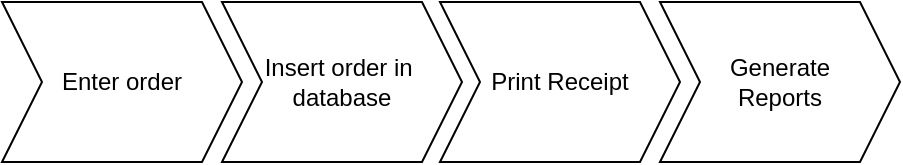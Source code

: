 <mxfile version="13.8.1" type="device"><diagram id="eZwbugNGSTEjz5tY-FHC" name="Page-1"><mxGraphModel dx="1276" dy="800" grid="1" gridSize="10" guides="1" tooltips="1" connect="1" arrows="1" fold="1" page="1" pageScale="1" pageWidth="827" pageHeight="1169" math="0" shadow="0"><root><mxCell id="0"/><mxCell id="1" parent="0"/><mxCell id="1CCjXWLQ8eSr0PjQE6rJ-1" value="Enter order" style="shape=step;perimeter=stepPerimeter;whiteSpace=wrap;html=1;fixedSize=1;" vertex="1" parent="1"><mxGeometry x="70" y="240" width="120" height="80" as="geometry"/></mxCell><mxCell id="1CCjXWLQ8eSr0PjQE6rJ-2" value="Insert order in&amp;nbsp;&lt;br&gt;database" style="shape=step;perimeter=stepPerimeter;whiteSpace=wrap;html=1;fixedSize=1;" vertex="1" parent="1"><mxGeometry x="180" y="240" width="120" height="80" as="geometry"/></mxCell><mxCell id="1CCjXWLQ8eSr0PjQE6rJ-3" value="Print Receipt" style="shape=step;perimeter=stepPerimeter;whiteSpace=wrap;html=1;fixedSize=1;" vertex="1" parent="1"><mxGeometry x="289" y="240" width="120" height="80" as="geometry"/></mxCell><mxCell id="1CCjXWLQ8eSr0PjQE6rJ-4" value="Generate &lt;br&gt;Reports" style="shape=step;perimeter=stepPerimeter;whiteSpace=wrap;html=1;fixedSize=1;" vertex="1" parent="1"><mxGeometry x="399" y="240" width="120" height="80" as="geometry"/></mxCell></root></mxGraphModel></diagram></mxfile>